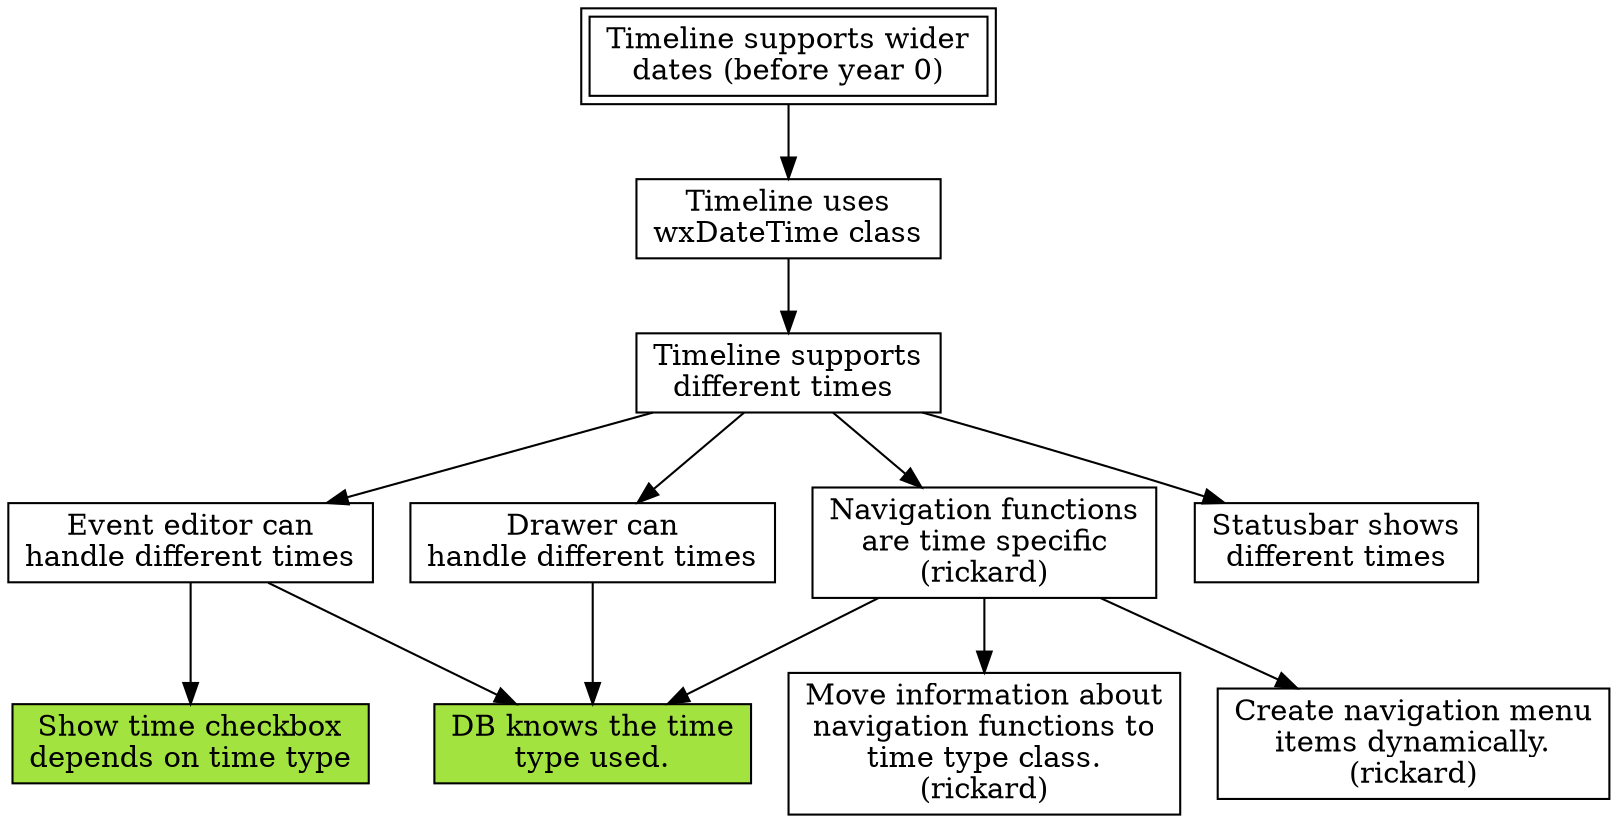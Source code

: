 digraph mikado
{
    node [shape=box];

    wider_dates [label="Timeline supports wider\ndates (before year 0)"];
    wider_dates [peripheries=2];
        wider_dates -> switch_to_wx_time;

    switch_to_wx_time [label="Timeline uses\nwxDateTime class"];
        switch_to_wx_time -> different_time;

    different_time [label="Timeline supports\ndifferent times "];
        different_time -> event_editor;
        different_time -> drawer;
        different_time -> navigation;
        different_time -> status_bar;

    event_editor [label="Event editor can\nhandle different times"];
        event_editor -> show_time;
        event_editor -> db_has_type_info;

    drawer [label="Drawer can\nhandle different times"];
        drawer -> db_has_type_info;

    navigation [label="Navigation functions\nare time specific\n(rickard)"];
        navigation -> db_has_type_info;
        navigation -> move_nav_to_time_type;
        navigation -> create_menu_items_dynamically;

    status_bar [label="Statusbar shows\ndifferent times"];

    // Leaves

    show_time [label="Show time checkbox\ndepends on time type",style=filled,fillcolor="#A2E33F"];

    db_has_type_info [label="DB knows the time\ntype used."];
    db_has_type_info [style=filled,fillcolor="#A2E33F"];

    move_nav_to_time_type [label="Move information about\nnavigation functions to\ntime type class.\n(rickard)"];

    create_menu_items_dynamically [label="Create navigation menu\nitems dynamically.\n(rickard)"];
}
